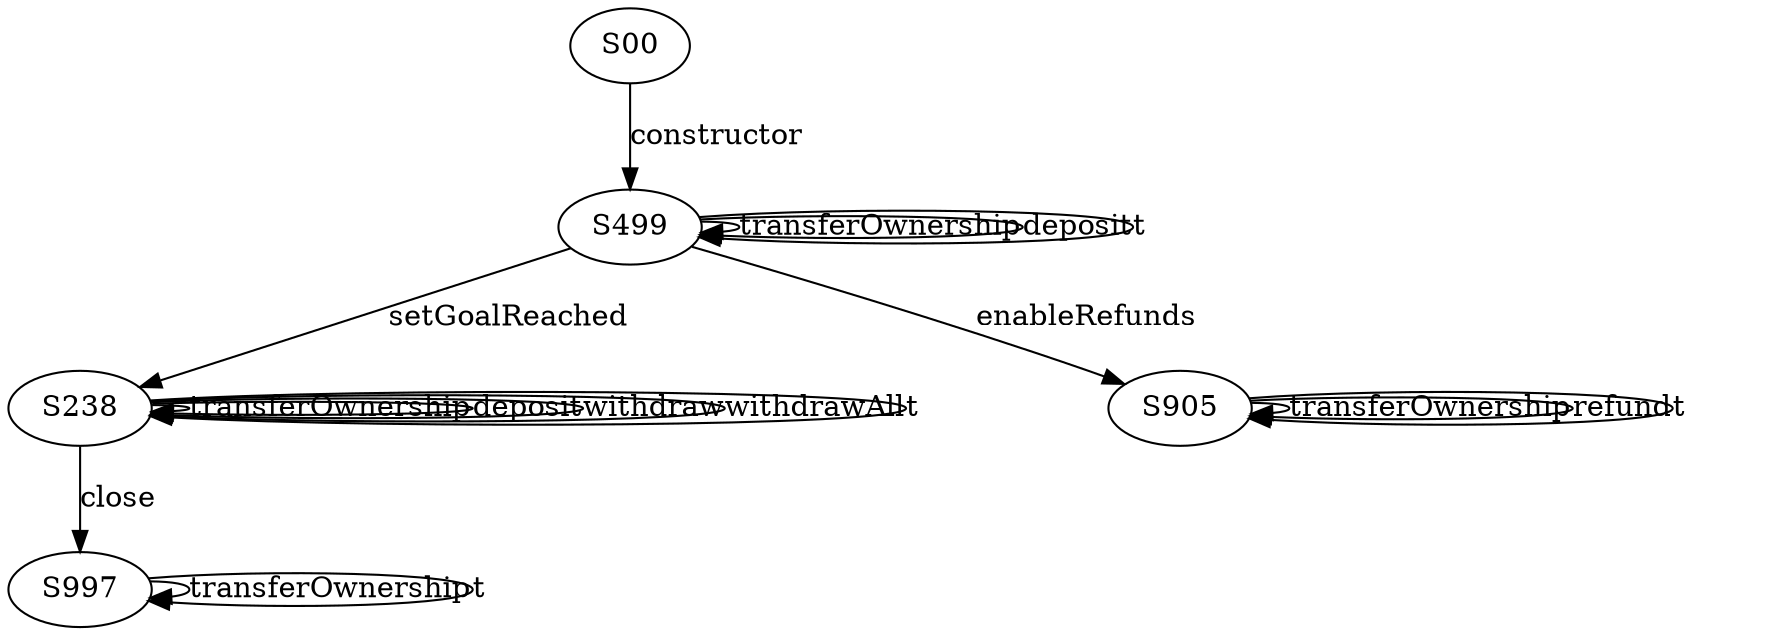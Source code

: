 digraph {

S00->S499 [label="constructor", style="", color="black"]
S499->S499 [label="transferOwnership", style="", color="black"]
S499->S499 [label="deposit", style="", color="black"]
S499->S238 [label="setGoalReached", style="", color="black"]
S499->S905 [label="enableRefunds", style="", color="black"]
S499->S499 [label="t", style="", color="black"]
S905->S905 [label="transferOwnership", style="", color="black"]
S905->S905 [label="refund", style="", color="black"]
S905->S905 [label="t", style="", color="black"]
S238->S238 [label="transferOwnership", style="", color="black"]
S238->S238 [label="deposit", style="", color="black"]
S238->S238 [label="withdraw", style="", color="black"]
S238->S238 [label="withdrawAll", style="", color="black"]
S238->S997 [label="close", style="", color="black"]
S238->S238 [label="t", style="", color="black"]
S997->S997 [label="transferOwnership", style="", color="black"]
S997->S997 [label="t", style="", color="black"]
}